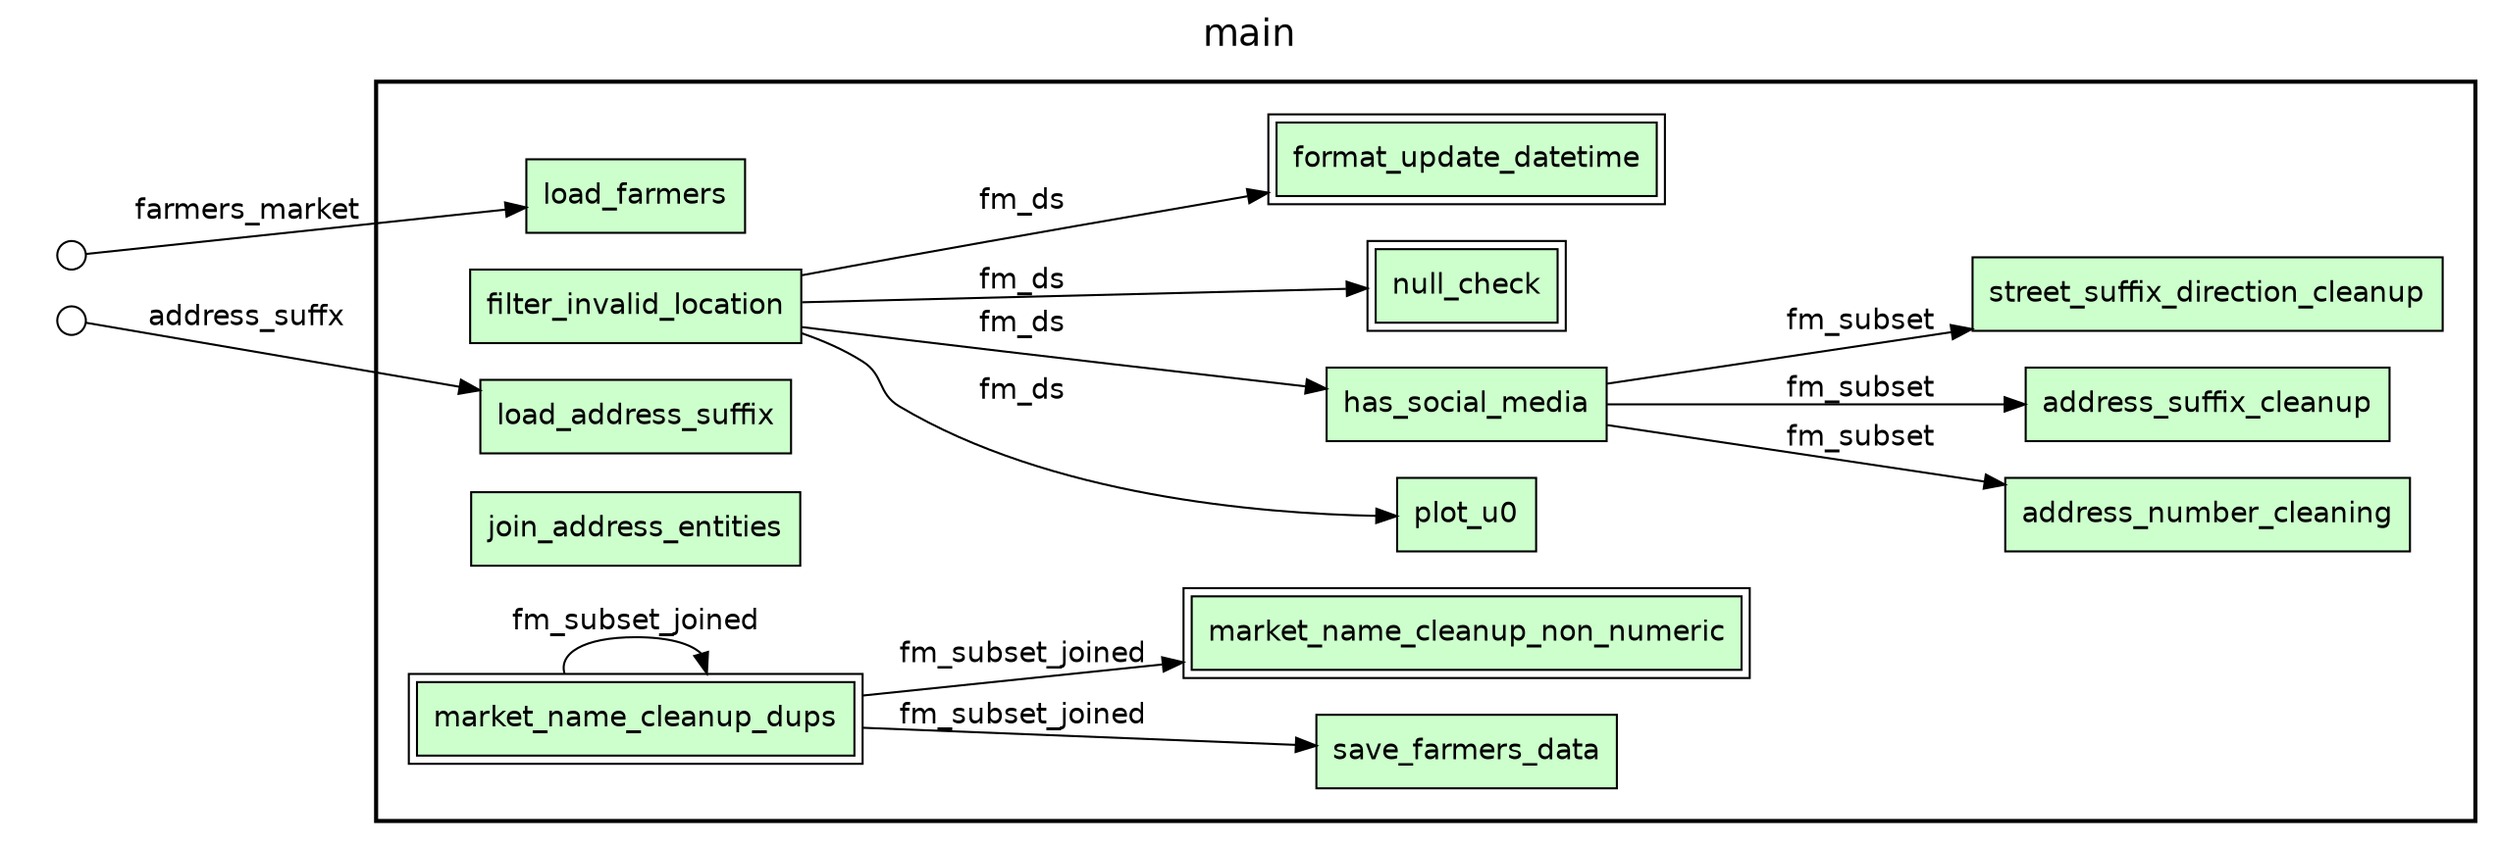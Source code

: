 digraph Workflow {
rankdir=LR
fontname=Helvetica; fontsize=18; labelloc=t
label=main
subgraph cluster_workflow_box_outer { label=""; color=black; penwidth=2
subgraph cluster_workflow_box_inner { label=""; penwidth=0
node[shape=box style=filled fillcolor="#CCFFCC" peripheries=1 fontname=Helvetica]
load_farmers
filter_invalid_location
plot_u0
has_social_media
address_number_cleaning
load_address_suffix
address_suffix_cleanup
street_suffix_direction_cleanup
join_address_entities
save_farmers_data
node[shape=box style=filled fillcolor="#CCFFCC" peripheries=2 fontname=Helvetica]
null_check
format_update_datetime
market_name_cleanup_non_numeric
market_name_cleanup_dups
edge[fontname=Helvetica]
filter_invalid_location -> null_check [label=fm_ds]
filter_invalid_location -> format_update_datetime [label=fm_ds]
filter_invalid_location -> plot_u0 [label=fm_ds]
filter_invalid_location -> has_social_media [label=fm_ds]
has_social_media -> address_number_cleaning [label=fm_subset]
has_social_media -> address_suffix_cleanup [label=fm_subset]
has_social_media -> street_suffix_direction_cleanup [label=fm_subset]
market_name_cleanup_dups -> market_name_cleanup_non_numeric [label=fm_subset_joined]
market_name_cleanup_dups -> market_name_cleanup_dups [label=fm_subset_joined]
market_name_cleanup_dups -> save_farmers_data [label=fm_subset_joined]
}}
subgraph cluster_input_ports_group_outer { label=""; penwidth=0
subgraph cluster_input_ports_group_inner { label=""; penwidth=0
node[shape=circle style=filled fillcolor="#FFFFFF" peripheries=1 fontname=Helvetica width=0.2]
farmers_market_input_port [label=""]
address_suffx_input_port [label=""]
}}
subgraph cluster_output_ports_group_outer { label=""; penwidth=0
subgraph cluster_output_ports_group_inner { label=""; penwidth=0
node[shape=circle style=filled fillcolor="#FFFFFF" peripheries=1 fontname=Helvetica width=0.2]
}}
edge[fontname=Helvetica]
farmers_market_input_port -> load_farmers [label=farmers_market]
address_suffx_input_port -> load_address_suffix [label=address_suffx]
edge[fontname=Helvetica]
}
